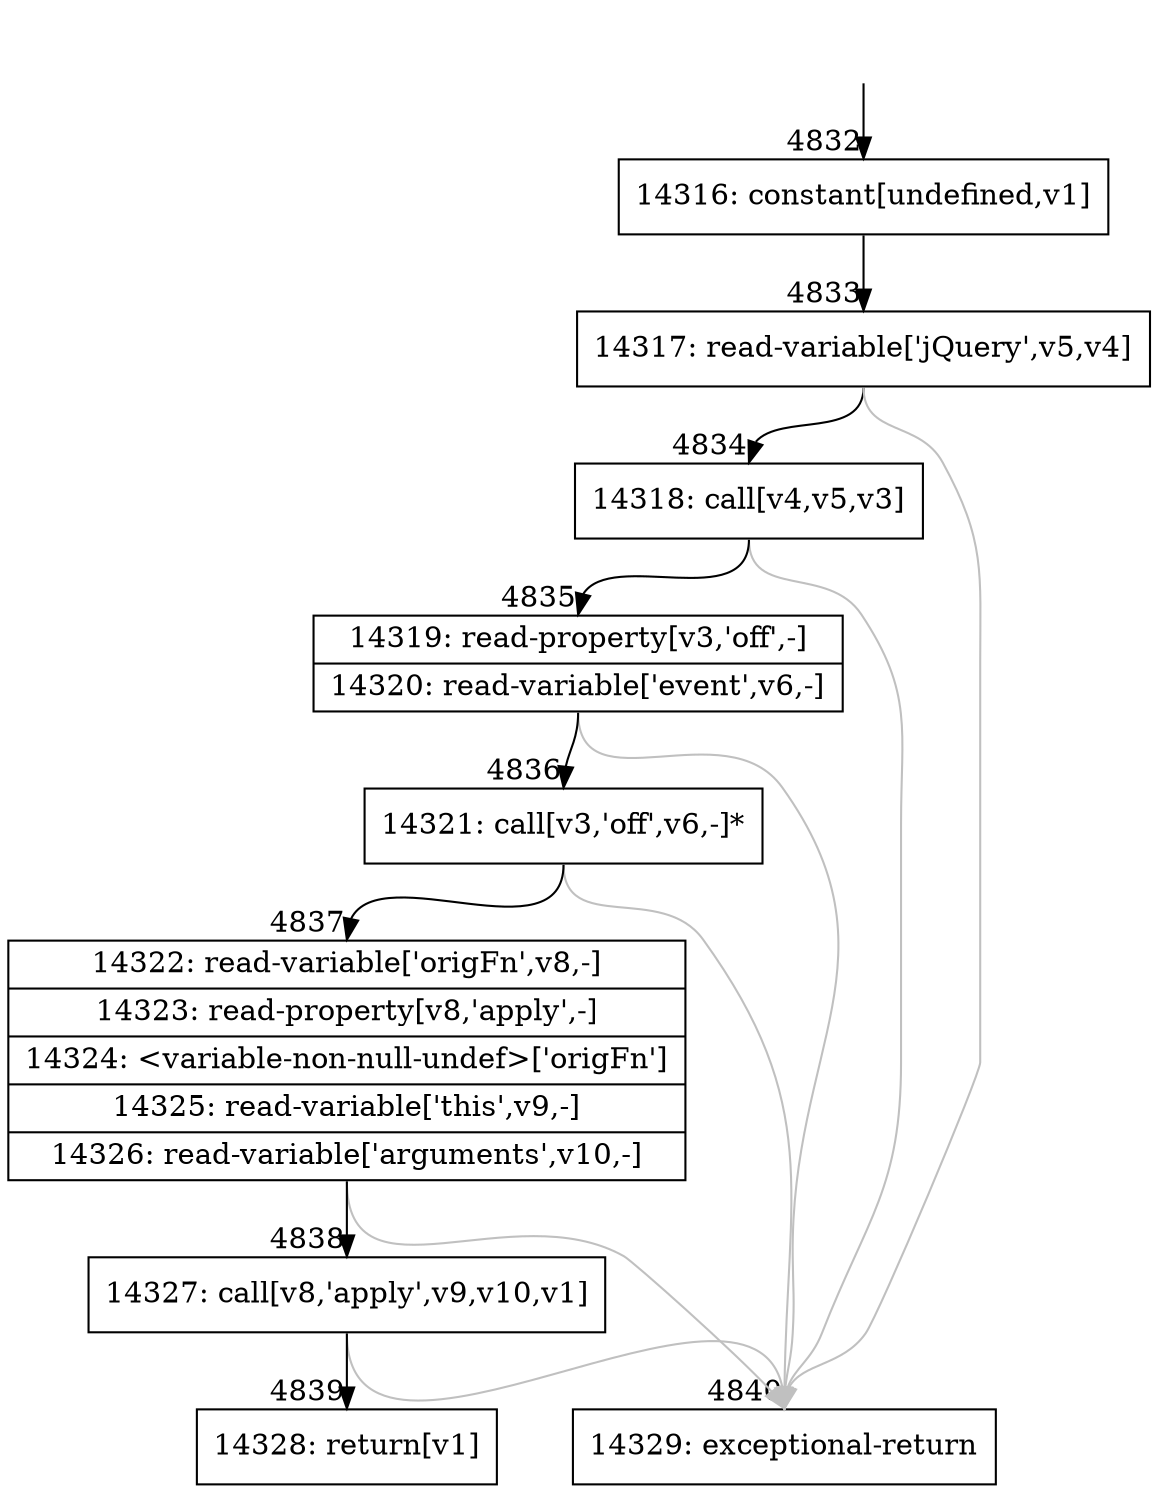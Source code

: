 digraph {
rankdir="TD"
BB_entry305[shape=none,label=""];
BB_entry305 -> BB4832 [tailport=s, headport=n, headlabel="    4832"]
BB4832 [shape=record label="{14316: constant[undefined,v1]}" ] 
BB4832 -> BB4833 [tailport=s, headport=n, headlabel="      4833"]
BB4833 [shape=record label="{14317: read-variable['jQuery',v5,v4]}" ] 
BB4833 -> BB4834 [tailport=s, headport=n, headlabel="      4834"]
BB4833 -> BB4840 [tailport=s, headport=n, color=gray, headlabel="      4840"]
BB4834 [shape=record label="{14318: call[v4,v5,v3]}" ] 
BB4834 -> BB4835 [tailport=s, headport=n, headlabel="      4835"]
BB4834 -> BB4840 [tailport=s, headport=n, color=gray]
BB4835 [shape=record label="{14319: read-property[v3,'off',-]|14320: read-variable['event',v6,-]}" ] 
BB4835 -> BB4836 [tailport=s, headport=n, headlabel="      4836"]
BB4835 -> BB4840 [tailport=s, headport=n, color=gray]
BB4836 [shape=record label="{14321: call[v3,'off',v6,-]*}" ] 
BB4836 -> BB4837 [tailport=s, headport=n, headlabel="      4837"]
BB4836 -> BB4840 [tailport=s, headport=n, color=gray]
BB4837 [shape=record label="{14322: read-variable['origFn',v8,-]|14323: read-property[v8,'apply',-]|14324: \<variable-non-null-undef\>['origFn']|14325: read-variable['this',v9,-]|14326: read-variable['arguments',v10,-]}" ] 
BB4837 -> BB4838 [tailport=s, headport=n, headlabel="      4838"]
BB4837 -> BB4840 [tailport=s, headport=n, color=gray]
BB4838 [shape=record label="{14327: call[v8,'apply',v9,v10,v1]}" ] 
BB4838 -> BB4839 [tailport=s, headport=n, headlabel="      4839"]
BB4838 -> BB4840 [tailport=s, headport=n, color=gray]
BB4839 [shape=record label="{14328: return[v1]}" ] 
BB4840 [shape=record label="{14329: exceptional-return}" ] 
}
